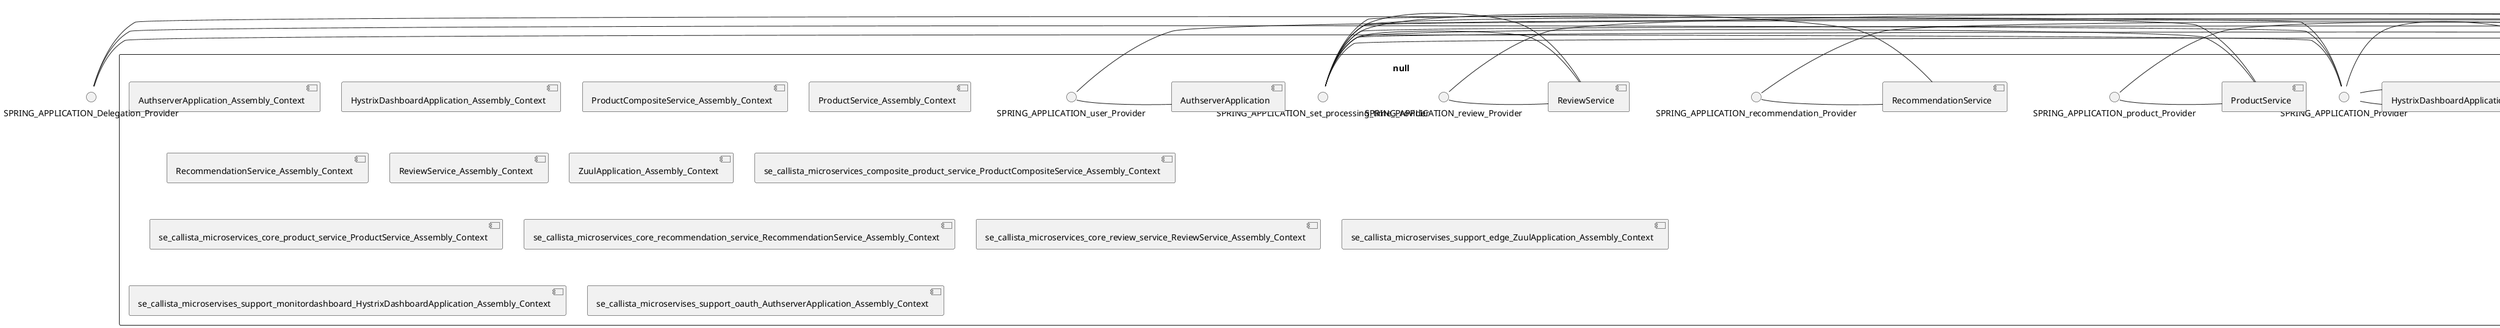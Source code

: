 @startuml
skinparam fixCircleLabelOverlapping true
() SPRING_APPLICATION_Delegation_Provider
() SPRING_APPLICATION_product_Delegation_Provider
() SPRING_APPLICATION_recommendation_Delegation_Provider
() SPRING_APPLICATION_review_Delegation_Provider
() SPRING_APPLICATION_set_processing_time_Delegation_Provider
() SPRING_APPLICATION_user_Delegation_Provider
component null {
SPRING_APPLICATION_Delegation_Provider - SPRING_APPLICATION_Provider
SPRING_APPLICATION_Provider - [ProductCompositeService]
SPRING_APPLICATION_Delegation_Provider - SPRING_APPLICATION_Provider
SPRING_APPLICATION_Provider - [HystrixDashboardApplication]
SPRING_APPLICATION_Delegation_Provider - SPRING_APPLICATION_Provider
SPRING_APPLICATION_Provider - [HystrixDashboardApplication]
SPRING_APPLICATION_product_Delegation_Provider - SPRING_APPLICATION_product_Provider
SPRING_APPLICATION_product_Provider - [ProductService]
SPRING_APPLICATION_recommendation_Delegation_Provider - SPRING_APPLICATION_recommendation_Provider
SPRING_APPLICATION_recommendation_Provider - [RecommendationService]
SPRING_APPLICATION_review_Delegation_Provider - SPRING_APPLICATION_review_Provider
SPRING_APPLICATION_review_Provider - [ReviewService]
SPRING_APPLICATION_set_processing_time_Delegation_Provider - SPRING_APPLICATION_set_processing_time_Provider
SPRING_APPLICATION_set_processing_time_Provider - [RecommendationService]
SPRING_APPLICATION_set_processing_time_Delegation_Provider - SPRING_APPLICATION_set_processing_time_Provider
SPRING_APPLICATION_set_processing_time_Provider - [ReviewService]
SPRING_APPLICATION_set_processing_time_Delegation_Provider - SPRING_APPLICATION_set_processing_time_Provider
SPRING_APPLICATION_set_processing_time_Provider - [ProductService]
SPRING_APPLICATION_set_processing_time_Delegation_Provider - SPRING_APPLICATION_set_processing_time_Provider
SPRING_APPLICATION_set_processing_time_Provider - [ReviewService]
SPRING_APPLICATION_set_processing_time_Delegation_Provider - SPRING_APPLICATION_set_processing_time_Provider
SPRING_APPLICATION_set_processing_time_Provider - [ProductService]
SPRING_APPLICATION_user_Delegation_Provider - SPRING_APPLICATION_user_Provider
SPRING_APPLICATION_user_Provider - [AuthserverApplication]
[AuthserverApplication_Assembly_Context] [[callistaenterprise-blog-microservices.repository#_w58q3L_dEe6rdfkVbN-V7Q]]
[HystrixDashboardApplication_Assembly_Context] [[callistaenterprise-blog-microservices.repository#_w58q3L_dEe6rdfkVbN-V7Q]]
[ProductCompositeService_Assembly_Context] [[callistaenterprise-blog-microservices.repository#_w58q3L_dEe6rdfkVbN-V7Q]]
[ProductService_Assembly_Context] [[callistaenterprise-blog-microservices.repository#_w58q3L_dEe6rdfkVbN-V7Q]]
[RecommendationService_Assembly_Context] [[callistaenterprise-blog-microservices.repository#_w58q3L_dEe6rdfkVbN-V7Q]]
[ReviewService_Assembly_Context] [[callistaenterprise-blog-microservices.repository#_w58q3L_dEe6rdfkVbN-V7Q]]
[ZuulApplication_Assembly_Context] [[callistaenterprise-blog-microservices.repository#_w58q3L_dEe6rdfkVbN-V7Q]]
[se_callista_microservices_composite_product_service_ProductCompositeService_Assembly_Context] [[callistaenterprise-blog-microservices.repository#_w58q3L_dEe6rdfkVbN-V7Q]]
[se_callista_microservices_core_product_service_ProductService_Assembly_Context] [[callistaenterprise-blog-microservices.repository#_w58q3L_dEe6rdfkVbN-V7Q]]
[se_callista_microservices_core_recommendation_service_RecommendationService_Assembly_Context] [[callistaenterprise-blog-microservices.repository#_w58q3L_dEe6rdfkVbN-V7Q]]
[se_callista_microservices_core_review_service_ReviewService_Assembly_Context] [[callistaenterprise-blog-microservices.repository#_w58q3L_dEe6rdfkVbN-V7Q]]
[se_callista_microservises_support_edge_ZuulApplication_Assembly_Context] [[callistaenterprise-blog-microservices.repository#_w58q3L_dEe6rdfkVbN-V7Q]]
[se_callista_microservises_support_monitordashboard_HystrixDashboardApplication_Assembly_Context] [[callistaenterprise-blog-microservices.repository#_w58q3L_dEe6rdfkVbN-V7Q]]
[se_callista_microservises_support_oauth_AuthserverApplication_Assembly_Context] [[callistaenterprise-blog-microservices.repository#_w58q3L_dEe6rdfkVbN-V7Q]]
}

@enduml
